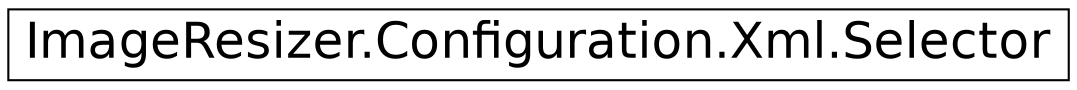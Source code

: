 digraph G
{
  edge [fontname="Helvetica",fontsize="24",labelfontname="Helvetica",labelfontsize="24"];
  node [fontname="Helvetica",fontsize="24",shape=record];
  rankdir="LR";
  Node1 [label="ImageResizer.Configuration.Xml.Selector",height=0.2,width=0.4,color="black", fillcolor="white", style="filled",URL="$class_image_resizer_1_1_configuration_1_1_xml_1_1_selector.html",tooltip="Encapsulates a node/attribute selection query, such as &quot;node.node.attribute&quot;."];
}
